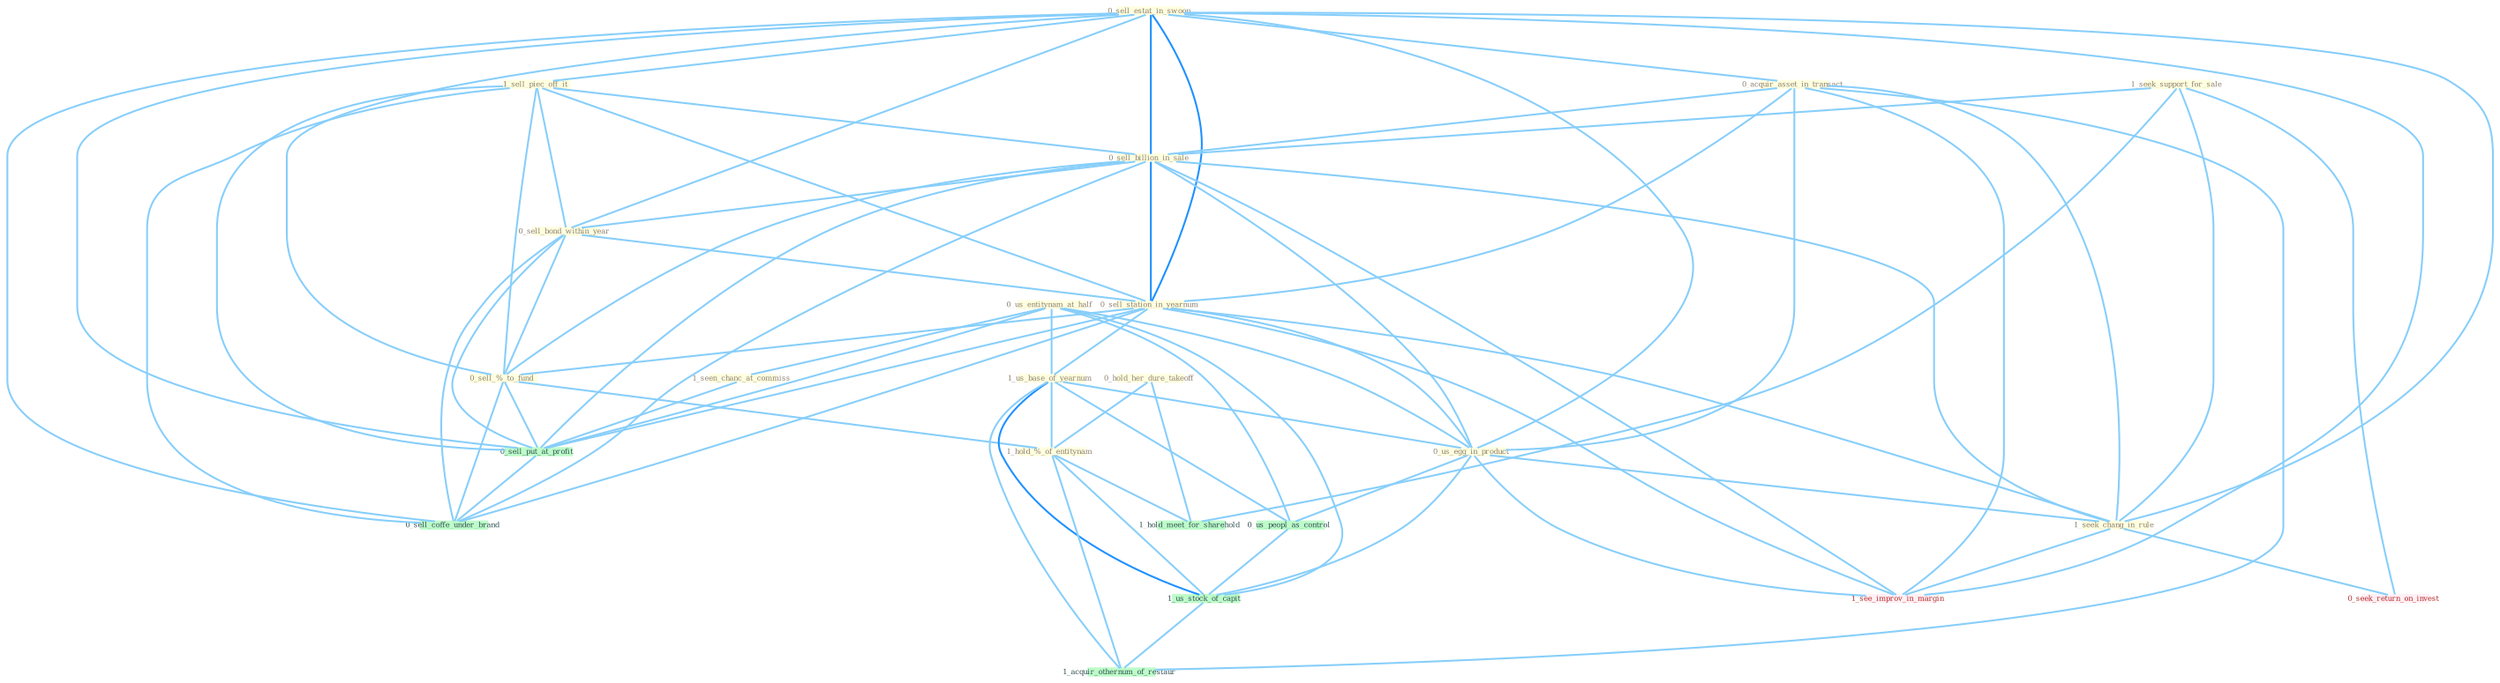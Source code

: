 Graph G{ 
    node
    [shape=polygon,style=filled,width=.5,height=.06,color="#BDFCC9",fixedsize=true,fontsize=4,
    fontcolor="#2f4f4f"];
    {node
    [color="#ffffe0", fontcolor="#8b7d6b"] "0_sell_estat_in_swoop " "0_us_entitynam_at_half " "1_seen_chanc_at_commiss " "0_acquir_asset_in_transact " "1_seek_support_for_sale " "1_sell_piec_off_it " "0_sell_billion_in_sale " "0_sell_bond_within_year " "0_sell_station_in_yearnum " "0_sell_%_to_fund " "1_us_base_of_yearnum " "0_us_egg_in_product " "0_hold_her_dure_takeoff " "1_seek_chang_in_rule " "1_hold_%_of_entitynam "}
{node [color="#fff0f5", fontcolor="#b22222"] "0_seek_return_on_invest " "1_see_improv_in_margin "}
edge [color="#B0E2FF"];

	"0_sell_estat_in_swoop " -- "0_acquir_asset_in_transact " [w="1", color="#87cefa" ];
	"0_sell_estat_in_swoop " -- "1_sell_piec_off_it " [w="1", color="#87cefa" ];
	"0_sell_estat_in_swoop " -- "0_sell_billion_in_sale " [w="2", color="#1e90ff" , len=0.8];
	"0_sell_estat_in_swoop " -- "0_sell_bond_within_year " [w="1", color="#87cefa" ];
	"0_sell_estat_in_swoop " -- "0_sell_station_in_yearnum " [w="2", color="#1e90ff" , len=0.8];
	"0_sell_estat_in_swoop " -- "0_sell_%_to_fund " [w="1", color="#87cefa" ];
	"0_sell_estat_in_swoop " -- "0_us_egg_in_product " [w="1", color="#87cefa" ];
	"0_sell_estat_in_swoop " -- "1_seek_chang_in_rule " [w="1", color="#87cefa" ];
	"0_sell_estat_in_swoop " -- "0_sell_put_at_profit " [w="1", color="#87cefa" ];
	"0_sell_estat_in_swoop " -- "1_see_improv_in_margin " [w="1", color="#87cefa" ];
	"0_sell_estat_in_swoop " -- "0_sell_coffe_under_brand " [w="1", color="#87cefa" ];
	"0_us_entitynam_at_half " -- "1_seen_chanc_at_commiss " [w="1", color="#87cefa" ];
	"0_us_entitynam_at_half " -- "1_us_base_of_yearnum " [w="1", color="#87cefa" ];
	"0_us_entitynam_at_half " -- "0_us_egg_in_product " [w="1", color="#87cefa" ];
	"0_us_entitynam_at_half " -- "0_us_peopl_as_control " [w="1", color="#87cefa" ];
	"0_us_entitynam_at_half " -- "0_sell_put_at_profit " [w="1", color="#87cefa" ];
	"0_us_entitynam_at_half " -- "1_us_stock_of_capit " [w="1", color="#87cefa" ];
	"1_seen_chanc_at_commiss " -- "0_sell_put_at_profit " [w="1", color="#87cefa" ];
	"0_acquir_asset_in_transact " -- "0_sell_billion_in_sale " [w="1", color="#87cefa" ];
	"0_acquir_asset_in_transact " -- "0_sell_station_in_yearnum " [w="1", color="#87cefa" ];
	"0_acquir_asset_in_transact " -- "0_us_egg_in_product " [w="1", color="#87cefa" ];
	"0_acquir_asset_in_transact " -- "1_seek_chang_in_rule " [w="1", color="#87cefa" ];
	"0_acquir_asset_in_transact " -- "1_see_improv_in_margin " [w="1", color="#87cefa" ];
	"0_acquir_asset_in_transact " -- "1_acquir_othernum_of_restaur " [w="1", color="#87cefa" ];
	"1_seek_support_for_sale " -- "0_sell_billion_in_sale " [w="1", color="#87cefa" ];
	"1_seek_support_for_sale " -- "1_seek_chang_in_rule " [w="1", color="#87cefa" ];
	"1_seek_support_for_sale " -- "0_seek_return_on_invest " [w="1", color="#87cefa" ];
	"1_seek_support_for_sale " -- "1_hold_meet_for_sharehold " [w="1", color="#87cefa" ];
	"1_sell_piec_off_it " -- "0_sell_billion_in_sale " [w="1", color="#87cefa" ];
	"1_sell_piec_off_it " -- "0_sell_bond_within_year " [w="1", color="#87cefa" ];
	"1_sell_piec_off_it " -- "0_sell_station_in_yearnum " [w="1", color="#87cefa" ];
	"1_sell_piec_off_it " -- "0_sell_%_to_fund " [w="1", color="#87cefa" ];
	"1_sell_piec_off_it " -- "0_sell_put_at_profit " [w="1", color="#87cefa" ];
	"1_sell_piec_off_it " -- "0_sell_coffe_under_brand " [w="1", color="#87cefa" ];
	"0_sell_billion_in_sale " -- "0_sell_bond_within_year " [w="1", color="#87cefa" ];
	"0_sell_billion_in_sale " -- "0_sell_station_in_yearnum " [w="2", color="#1e90ff" , len=0.8];
	"0_sell_billion_in_sale " -- "0_sell_%_to_fund " [w="1", color="#87cefa" ];
	"0_sell_billion_in_sale " -- "0_us_egg_in_product " [w="1", color="#87cefa" ];
	"0_sell_billion_in_sale " -- "1_seek_chang_in_rule " [w="1", color="#87cefa" ];
	"0_sell_billion_in_sale " -- "0_sell_put_at_profit " [w="1", color="#87cefa" ];
	"0_sell_billion_in_sale " -- "1_see_improv_in_margin " [w="1", color="#87cefa" ];
	"0_sell_billion_in_sale " -- "0_sell_coffe_under_brand " [w="1", color="#87cefa" ];
	"0_sell_bond_within_year " -- "0_sell_station_in_yearnum " [w="1", color="#87cefa" ];
	"0_sell_bond_within_year " -- "0_sell_%_to_fund " [w="1", color="#87cefa" ];
	"0_sell_bond_within_year " -- "0_sell_put_at_profit " [w="1", color="#87cefa" ];
	"0_sell_bond_within_year " -- "0_sell_coffe_under_brand " [w="1", color="#87cefa" ];
	"0_sell_station_in_yearnum " -- "0_sell_%_to_fund " [w="1", color="#87cefa" ];
	"0_sell_station_in_yearnum " -- "1_us_base_of_yearnum " [w="1", color="#87cefa" ];
	"0_sell_station_in_yearnum " -- "0_us_egg_in_product " [w="1", color="#87cefa" ];
	"0_sell_station_in_yearnum " -- "1_seek_chang_in_rule " [w="1", color="#87cefa" ];
	"0_sell_station_in_yearnum " -- "0_sell_put_at_profit " [w="1", color="#87cefa" ];
	"0_sell_station_in_yearnum " -- "1_see_improv_in_margin " [w="1", color="#87cefa" ];
	"0_sell_station_in_yearnum " -- "0_sell_coffe_under_brand " [w="1", color="#87cefa" ];
	"0_sell_%_to_fund " -- "1_hold_%_of_entitynam " [w="1", color="#87cefa" ];
	"0_sell_%_to_fund " -- "0_sell_put_at_profit " [w="1", color="#87cefa" ];
	"0_sell_%_to_fund " -- "0_sell_coffe_under_brand " [w="1", color="#87cefa" ];
	"1_us_base_of_yearnum " -- "0_us_egg_in_product " [w="1", color="#87cefa" ];
	"1_us_base_of_yearnum " -- "1_hold_%_of_entitynam " [w="1", color="#87cefa" ];
	"1_us_base_of_yearnum " -- "0_us_peopl_as_control " [w="1", color="#87cefa" ];
	"1_us_base_of_yearnum " -- "1_us_stock_of_capit " [w="2", color="#1e90ff" , len=0.8];
	"1_us_base_of_yearnum " -- "1_acquir_othernum_of_restaur " [w="1", color="#87cefa" ];
	"0_us_egg_in_product " -- "1_seek_chang_in_rule " [w="1", color="#87cefa" ];
	"0_us_egg_in_product " -- "0_us_peopl_as_control " [w="1", color="#87cefa" ];
	"0_us_egg_in_product " -- "1_us_stock_of_capit " [w="1", color="#87cefa" ];
	"0_us_egg_in_product " -- "1_see_improv_in_margin " [w="1", color="#87cefa" ];
	"0_hold_her_dure_takeoff " -- "1_hold_%_of_entitynam " [w="1", color="#87cefa" ];
	"0_hold_her_dure_takeoff " -- "1_hold_meet_for_sharehold " [w="1", color="#87cefa" ];
	"1_seek_chang_in_rule " -- "0_seek_return_on_invest " [w="1", color="#87cefa" ];
	"1_seek_chang_in_rule " -- "1_see_improv_in_margin " [w="1", color="#87cefa" ];
	"1_hold_%_of_entitynam " -- "1_us_stock_of_capit " [w="1", color="#87cefa" ];
	"1_hold_%_of_entitynam " -- "1_hold_meet_for_sharehold " [w="1", color="#87cefa" ];
	"1_hold_%_of_entitynam " -- "1_acquir_othernum_of_restaur " [w="1", color="#87cefa" ];
	"0_us_peopl_as_control " -- "1_us_stock_of_capit " [w="1", color="#87cefa" ];
	"0_sell_put_at_profit " -- "0_sell_coffe_under_brand " [w="1", color="#87cefa" ];
	"1_us_stock_of_capit " -- "1_acquir_othernum_of_restaur " [w="1", color="#87cefa" ];
}